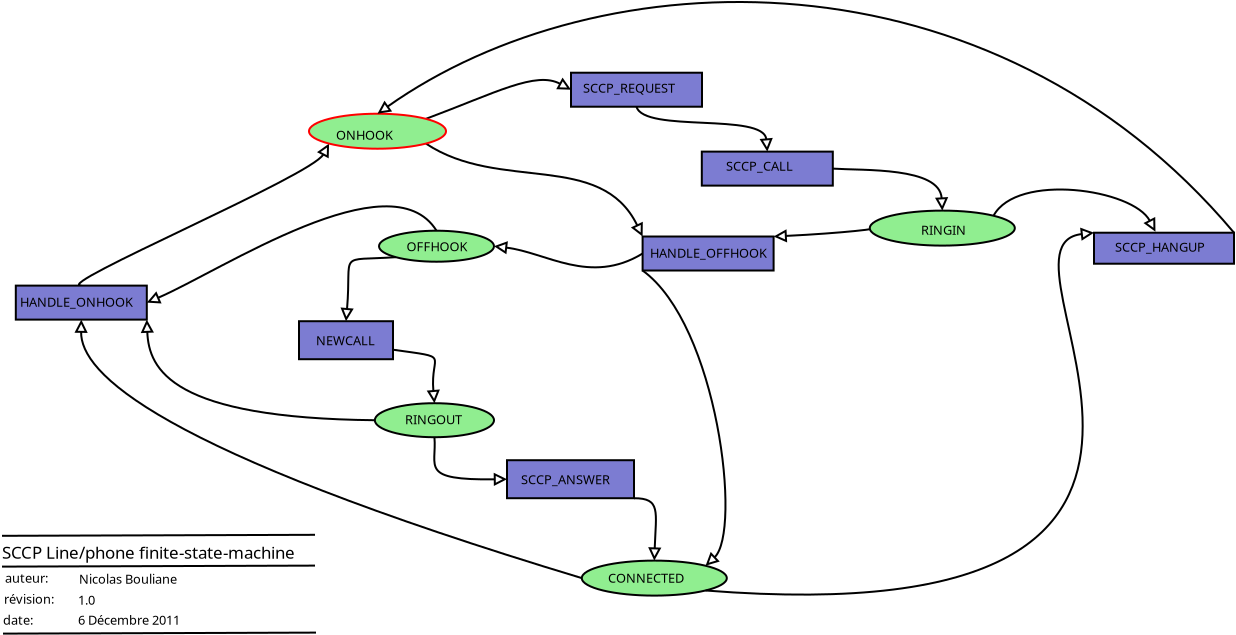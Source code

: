 <?xml version="1.0" encoding="UTF-8"?>
<dia:diagram xmlns:dia="http://www.lysator.liu.se/~alla/dia/">
  <dia:layer name="Background" visible="true" active="true">
    <dia:object type="Standard - BezierLine" version="0" id="O0">
      <dia:attribute name="obj_pos">
        <dia:point val="24.997,11.056"/>
      </dia:attribute>
      <dia:attribute name="obj_bb">
        <dia:rectangle val="24.933,8.993;32.25,11.121"/>
      </dia:attribute>
      <dia:attribute name="bez_points">
        <dia:point val="24.997,11.056"/>
        <dia:point val="28.5,9.75"/>
        <dia:point val="30.5,8.65"/>
        <dia:point val="32.25,9.6"/>
      </dia:attribute>
      <dia:attribute name="corner_types">
        <dia:enum val="0"/>
        <dia:enum val="0"/>
      </dia:attribute>
      <dia:attribute name="end_arrow">
        <dia:enum val="12"/>
      </dia:attribute>
      <dia:attribute name="end_arrow_length">
        <dia:real val="0.5"/>
      </dia:attribute>
      <dia:attribute name="end_arrow_width">
        <dia:real val="0.5"/>
      </dia:attribute>
      <dia:connections>
        <dia:connection handle="0" to="O21" connection="2"/>
        <dia:connection handle="3" to="O8" connection="3"/>
      </dia:connections>
    </dia:object>
    <dia:object type="Standard - BezierLine" version="0" id="O1">
      <dia:attribute name="obj_pos">
        <dia:point val="35.525,10.45"/>
      </dia:attribute>
      <dia:attribute name="obj_bb">
        <dia:rectangle val="35.463,10.388;42.34,12.695"/>
      </dia:attribute>
      <dia:attribute name="bez_points">
        <dia:point val="35.525,10.45"/>
        <dia:point val="35.9,11.775"/>
        <dia:point val="41.9,10.725"/>
        <dia:point val="42.065,12.695"/>
      </dia:attribute>
      <dia:attribute name="corner_types">
        <dia:enum val="0"/>
        <dia:enum val="0"/>
      </dia:attribute>
      <dia:attribute name="end_arrow">
        <dia:enum val="12"/>
      </dia:attribute>
      <dia:attribute name="end_arrow_length">
        <dia:real val="0.5"/>
      </dia:attribute>
      <dia:attribute name="end_arrow_width">
        <dia:real val="0.5"/>
      </dia:attribute>
      <dia:connections>
        <dia:connection handle="0" to="O8" connection="6"/>
        <dia:connection handle="3" to="O23" connection="1"/>
      </dia:connections>
    </dia:object>
    <dia:object type="Standard - BezierLine" version="0" id="O2">
      <dia:attribute name="obj_pos">
        <dia:point val="45.34,13.545"/>
      </dia:attribute>
      <dia:attribute name="obj_bb">
        <dia:rectangle val="45.287,13.492;51.111,15.645"/>
      </dia:attribute>
      <dia:attribute name="bez_points">
        <dia:point val="45.34,13.545"/>
        <dia:point val="46.85,13.65"/>
        <dia:point val="50.7,13.45"/>
        <dia:point val="50.815,15.645"/>
      </dia:attribute>
      <dia:attribute name="corner_types">
        <dia:enum val="0"/>
        <dia:enum val="0"/>
      </dia:attribute>
      <dia:attribute name="end_arrow">
        <dia:enum val="12"/>
      </dia:attribute>
      <dia:attribute name="end_arrow_length">
        <dia:real val="0.5"/>
      </dia:attribute>
      <dia:attribute name="end_arrow_width">
        <dia:real val="0.5"/>
      </dia:attribute>
      <dia:connections>
        <dia:connection handle="0" to="O23" connection="4"/>
        <dia:connection handle="3" to="O10" connection="1"/>
      </dia:connections>
    </dia:object>
    <dia:object type="Standard - BezierLine" version="0" id="O3">
      <dia:attribute name="obj_pos">
        <dia:point val="47.19,16.52"/>
      </dia:attribute>
      <dia:attribute name="obj_bb">
        <dia:rectangle val="42.38,16.47;47.417,17.239"/>
      </dia:attribute>
      <dia:attribute name="bez_points">
        <dia:point val="47.19,16.52"/>
        <dia:point val="48.023,16.52"/>
        <dia:point val="45.8,16.775"/>
        <dia:point val="42.38,16.94"/>
      </dia:attribute>
      <dia:attribute name="corner_types">
        <dia:enum val="0"/>
        <dia:enum val="0"/>
      </dia:attribute>
      <dia:attribute name="end_arrow">
        <dia:enum val="12"/>
      </dia:attribute>
      <dia:attribute name="end_arrow_length">
        <dia:real val="0.5"/>
      </dia:attribute>
      <dia:attribute name="end_arrow_width">
        <dia:real val="0.5"/>
      </dia:attribute>
      <dia:connections>
        <dia:connection handle="0" to="O10" connection="3"/>
        <dia:connection handle="3" to="O25" connection="2"/>
      </dia:connections>
    </dia:object>
    <dia:object type="Standard - BezierLine" version="0" id="O4">
      <dia:attribute name="obj_pos">
        <dia:point val="35.83,18.64"/>
      </dia:attribute>
      <dia:attribute name="obj_bb">
        <dia:rectangle val="35.76,18.57;40.024,33.401"/>
      </dia:attribute>
      <dia:attribute name="bez_points">
        <dia:point val="35.83,18.64"/>
        <dia:point val="39.59,21.36"/>
        <dia:point val="40.8,31.7"/>
        <dia:point val="38.978,33.401"/>
      </dia:attribute>
      <dia:attribute name="corner_types">
        <dia:enum val="0"/>
        <dia:enum val="0"/>
      </dia:attribute>
      <dia:attribute name="end_arrow">
        <dia:enum val="12"/>
      </dia:attribute>
      <dia:attribute name="end_arrow_length">
        <dia:real val="0.5"/>
      </dia:attribute>
      <dia:attribute name="end_arrow_width">
        <dia:real val="0.5"/>
      </dia:attribute>
      <dia:connections>
        <dia:connection handle="0" to="O25" connection="5"/>
        <dia:connection handle="3" to="O6" connection="2"/>
      </dia:connections>
    </dia:object>
    <dia:object type="Standard - BezierLine" version="0" id="O5">
      <dia:attribute name="obj_pos">
        <dia:point val="32.79,34.02"/>
      </dia:attribute>
      <dia:attribute name="obj_bb">
        <dia:rectangle val="7.424,21.095;32.852,34.082"/>
      </dia:attribute>
      <dia:attribute name="bez_points">
        <dia:point val="32.79,34.02"/>
        <dia:point val="11.39,27.56"/>
        <dia:point val="7.725,23.75"/>
        <dia:point val="7.765,21.095"/>
      </dia:attribute>
      <dia:attribute name="corner_types">
        <dia:enum val="0"/>
        <dia:enum val="0"/>
      </dia:attribute>
      <dia:attribute name="end_arrow">
        <dia:enum val="12"/>
      </dia:attribute>
      <dia:attribute name="end_arrow_length">
        <dia:real val="0.5"/>
      </dia:attribute>
      <dia:attribute name="end_arrow_width">
        <dia:real val="0.5"/>
      </dia:attribute>
      <dia:connections>
        <dia:connection handle="0" to="O6" connection="3"/>
        <dia:connection handle="3" to="O19" connection="6"/>
      </dia:connections>
    </dia:object>
    <dia:group>
      <dia:object type="Standard - Ellipse" version="0" id="O6">
        <dia:attribute name="obj_pos">
          <dia:point val="32.79,33.145"/>
        </dia:attribute>
        <dia:attribute name="obj_bb">
          <dia:rectangle val="32.74,33.095;40.09,34.945"/>
        </dia:attribute>
        <dia:attribute name="elem_corner">
          <dia:point val="32.79,33.145"/>
        </dia:attribute>
        <dia:attribute name="elem_width">
          <dia:real val="7.25"/>
        </dia:attribute>
        <dia:attribute name="elem_height">
          <dia:real val="1.75"/>
        </dia:attribute>
        <dia:attribute name="border_width">
          <dia:real val="0.1"/>
        </dia:attribute>
        <dia:attribute name="inner_color">
          <dia:color val="#90ee90"/>
        </dia:attribute>
      </dia:object>
      <dia:object type="Standard - Text" version="1" id="O7">
        <dia:attribute name="obj_pos">
          <dia:point val="34.1,34.25"/>
        </dia:attribute>
        <dia:attribute name="obj_bb">
          <dia:rectangle val="34.1,33.655;38.153,34.403"/>
        </dia:attribute>
        <dia:attribute name="text">
          <dia:composite type="text">
            <dia:attribute name="string">
              <dia:string>#CONNECTED#</dia:string>
            </dia:attribute>
            <dia:attribute name="font">
              <dia:font family="sans" style="0" name="Helvetica"/>
            </dia:attribute>
            <dia:attribute name="height">
              <dia:real val="0.8"/>
            </dia:attribute>
            <dia:attribute name="pos">
              <dia:point val="34.1,34.25"/>
            </dia:attribute>
            <dia:attribute name="color">
              <dia:color val="#000000"/>
            </dia:attribute>
            <dia:attribute name="alignment">
              <dia:enum val="0"/>
            </dia:attribute>
          </dia:composite>
        </dia:attribute>
        <dia:attribute name="valign">
          <dia:enum val="3"/>
        </dia:attribute>
        <dia:attribute name="fill_color">
          <dia:color val="#90ee90"/>
        </dia:attribute>
        <dia:attribute name="show_background">
          <dia:boolean val="true"/>
        </dia:attribute>
      </dia:object>
    </dia:group>
    <dia:group>
      <dia:object type="Standard - Box" version="0" id="O8">
        <dia:attribute name="obj_pos">
          <dia:point val="32.25,8.75"/>
        </dia:attribute>
        <dia:attribute name="obj_bb">
          <dia:rectangle val="32.2,8.7;38.85,10.5"/>
        </dia:attribute>
        <dia:attribute name="elem_corner">
          <dia:point val="32.25,8.75"/>
        </dia:attribute>
        <dia:attribute name="elem_width">
          <dia:real val="6.55"/>
        </dia:attribute>
        <dia:attribute name="elem_height">
          <dia:real val="1.7"/>
        </dia:attribute>
        <dia:attribute name="border_width">
          <dia:real val="0.1"/>
        </dia:attribute>
        <dia:attribute name="inner_color">
          <dia:color val="#7c7cd2"/>
        </dia:attribute>
        <dia:attribute name="show_background">
          <dia:boolean val="true"/>
        </dia:attribute>
      </dia:object>
      <dia:object type="Standard - Text" version="1" id="O9">
        <dia:attribute name="obj_pos">
          <dia:point val="32.85,9.75"/>
        </dia:attribute>
        <dia:attribute name="obj_bb">
          <dia:rectangle val="32.85,9.155;37.883,9.902"/>
        </dia:attribute>
        <dia:attribute name="text">
          <dia:composite type="text">
            <dia:attribute name="string">
              <dia:string>#SCCP_REQUEST#</dia:string>
            </dia:attribute>
            <dia:attribute name="font">
              <dia:font family="sans" style="0" name="Helvetica"/>
            </dia:attribute>
            <dia:attribute name="height">
              <dia:real val="0.8"/>
            </dia:attribute>
            <dia:attribute name="pos">
              <dia:point val="32.85,9.75"/>
            </dia:attribute>
            <dia:attribute name="color">
              <dia:color val="#000000"/>
            </dia:attribute>
            <dia:attribute name="alignment">
              <dia:enum val="0"/>
            </dia:attribute>
          </dia:composite>
        </dia:attribute>
        <dia:attribute name="valign">
          <dia:enum val="3"/>
        </dia:attribute>
        <dia:attribute name="fill_color">
          <dia:color val="#7c7cd2"/>
        </dia:attribute>
        <dia:attribute name="show_background">
          <dia:boolean val="true"/>
        </dia:attribute>
      </dia:object>
    </dia:group>
    <dia:group>
      <dia:object type="Standard - Ellipse" version="0" id="O10">
        <dia:attribute name="obj_pos">
          <dia:point val="47.19,15.645"/>
        </dia:attribute>
        <dia:attribute name="obj_bb">
          <dia:rectangle val="47.14,15.595;54.49,17.445"/>
        </dia:attribute>
        <dia:attribute name="elem_corner">
          <dia:point val="47.19,15.645"/>
        </dia:attribute>
        <dia:attribute name="elem_width">
          <dia:real val="7.25"/>
        </dia:attribute>
        <dia:attribute name="elem_height">
          <dia:real val="1.75"/>
        </dia:attribute>
        <dia:attribute name="border_width">
          <dia:real val="0.1"/>
        </dia:attribute>
        <dia:attribute name="inner_color">
          <dia:color val="#90ee90"/>
        </dia:attribute>
      </dia:object>
      <dia:object type="Standard - Text" version="1" id="O11">
        <dia:attribute name="obj_pos">
          <dia:point val="49.75,16.85"/>
        </dia:attribute>
        <dia:attribute name="obj_bb">
          <dia:rectangle val="49.75,16.255;52.03,17.003"/>
        </dia:attribute>
        <dia:attribute name="text">
          <dia:composite type="text">
            <dia:attribute name="string">
              <dia:string>#RINGIN#</dia:string>
            </dia:attribute>
            <dia:attribute name="font">
              <dia:font family="sans" style="0" name="Helvetica"/>
            </dia:attribute>
            <dia:attribute name="height">
              <dia:real val="0.8"/>
            </dia:attribute>
            <dia:attribute name="pos">
              <dia:point val="49.75,16.85"/>
            </dia:attribute>
            <dia:attribute name="color">
              <dia:color val="#000000"/>
            </dia:attribute>
            <dia:attribute name="alignment">
              <dia:enum val="0"/>
            </dia:attribute>
          </dia:composite>
        </dia:attribute>
        <dia:attribute name="valign">
          <dia:enum val="3"/>
        </dia:attribute>
        <dia:attribute name="fill_color">
          <dia:color val="#90ee90"/>
        </dia:attribute>
        <dia:attribute name="show_background">
          <dia:boolean val="true"/>
        </dia:attribute>
      </dia:object>
    </dia:group>
    <dia:object type="Standard - BezierLine" version="0" id="O12">
      <dia:attribute name="obj_pos">
        <dia:point val="7.765,19.395"/>
      </dia:attribute>
      <dia:attribute name="obj_bb">
        <dia:rectangle val="7.594,12.294;20.171,19.445"/>
      </dia:attribute>
      <dia:attribute name="bez_points">
        <dia:point val="7.765,19.395"/>
        <dia:point val="6.258,19.395"/>
        <dia:point val="19.3,13.9"/>
        <dia:point val="20.153,12.294"/>
      </dia:attribute>
      <dia:attribute name="corner_types">
        <dia:enum val="0"/>
        <dia:enum val="0"/>
      </dia:attribute>
      <dia:attribute name="end_arrow">
        <dia:enum val="12"/>
      </dia:attribute>
      <dia:attribute name="end_arrow_length">
        <dia:real val="0.5"/>
      </dia:attribute>
      <dia:attribute name="end_arrow_width">
        <dia:real val="0.5"/>
      </dia:attribute>
      <dia:connections>
        <dia:connection handle="0" to="O19" connection="1"/>
        <dia:connection handle="3" to="O21" connection="5"/>
      </dia:connections>
    </dia:object>
    <dia:object type="Standard - BezierLine" version="0" id="O13">
      <dia:attribute name="obj_pos">
        <dia:point val="24.997,12.294"/>
      </dia:attribute>
      <dia:attribute name="obj_bb">
        <dia:rectangle val="24.927,12.224;35.856,16.94"/>
      </dia:attribute>
      <dia:attribute name="bez_points">
        <dia:point val="24.997,12.294"/>
        <dia:point val="28.672,14.744"/>
        <dia:point val="33.75,12.625"/>
        <dia:point val="35.83,16.94"/>
      </dia:attribute>
      <dia:attribute name="corner_types">
        <dia:enum val="0"/>
        <dia:enum val="0"/>
      </dia:attribute>
      <dia:attribute name="end_arrow">
        <dia:enum val="12"/>
      </dia:attribute>
      <dia:attribute name="end_arrow_length">
        <dia:real val="0.5"/>
      </dia:attribute>
      <dia:attribute name="end_arrow_width">
        <dia:real val="0.5"/>
      </dia:attribute>
      <dia:connections>
        <dia:connection handle="0" to="O21" connection="7"/>
        <dia:connection handle="3" to="O25" connection="0"/>
      </dia:connections>
    </dia:object>
    <dia:object type="Standard - BezierLine" version="0" id="O14">
      <dia:attribute name="obj_pos">
        <dia:point val="35.83,17.79"/>
      </dia:attribute>
      <dia:attribute name="obj_bb">
        <dia:rectangle val="28.4,17.172;35.899,18.532"/>
      </dia:attribute>
      <dia:attribute name="bez_points">
        <dia:point val="35.83,17.79"/>
        <dia:point val="33.2,19.4"/>
        <dia:point val="31,17.725"/>
        <dia:point val="28.4,17.425"/>
      </dia:attribute>
      <dia:attribute name="corner_types">
        <dia:enum val="0"/>
        <dia:enum val="0"/>
      </dia:attribute>
      <dia:attribute name="end_arrow">
        <dia:enum val="12"/>
      </dia:attribute>
      <dia:attribute name="end_arrow_length">
        <dia:real val="0.5"/>
      </dia:attribute>
      <dia:attribute name="end_arrow_width">
        <dia:real val="0.5"/>
      </dia:attribute>
      <dia:connections>
        <dia:connection handle="0" to="O25" connection="3"/>
        <dia:connection handle="3" to="O17" connection="4"/>
      </dia:connections>
    </dia:object>
    <dia:object type="Standard - BezierLine" version="0" id="O15">
      <dia:attribute name="obj_pos">
        <dia:point val="25.525,16.65"/>
      </dia:attribute>
      <dia:attribute name="obj_bb">
        <dia:rectangle val="11.04,15.382;25.594,20.3"/>
      </dia:attribute>
      <dia:attribute name="bez_points">
        <dia:point val="25.525,16.65"/>
        <dia:point val="23.25,12.975"/>
        <dia:point val="14.74,18.66"/>
        <dia:point val="11.04,20.245"/>
      </dia:attribute>
      <dia:attribute name="corner_types">
        <dia:enum val="0"/>
        <dia:enum val="0"/>
      </dia:attribute>
      <dia:attribute name="end_arrow">
        <dia:enum val="12"/>
      </dia:attribute>
      <dia:attribute name="end_arrow_length">
        <dia:real val="0.5"/>
      </dia:attribute>
      <dia:attribute name="end_arrow_width">
        <dia:real val="0.5"/>
      </dia:attribute>
      <dia:connections>
        <dia:connection handle="0" to="O17" connection="1"/>
        <dia:connection handle="3" to="O19" connection="4"/>
      </dia:connections>
    </dia:object>
    <dia:object type="Standard - Text" version="1" id="O16">
      <dia:attribute name="obj_pos">
        <dia:point val="32.1,25.7"/>
      </dia:attribute>
      <dia:attribute name="obj_bb">
        <dia:rectangle val="32.1,25.105;32.1,25.852"/>
      </dia:attribute>
      <dia:attribute name="text">
        <dia:composite type="text">
          <dia:attribute name="string">
            <dia:string>##</dia:string>
          </dia:attribute>
          <dia:attribute name="font">
            <dia:font family="sans" style="0" name="Helvetica"/>
          </dia:attribute>
          <dia:attribute name="height">
            <dia:real val="0.8"/>
          </dia:attribute>
          <dia:attribute name="pos">
            <dia:point val="32.1,25.7"/>
          </dia:attribute>
          <dia:attribute name="color">
            <dia:color val="#000000"/>
          </dia:attribute>
          <dia:attribute name="alignment">
            <dia:enum val="0"/>
          </dia:attribute>
        </dia:composite>
      </dia:attribute>
      <dia:attribute name="valign">
        <dia:enum val="3"/>
      </dia:attribute>
    </dia:object>
    <dia:group>
      <dia:object type="Standard - Ellipse" version="0" id="O17">
        <dia:attribute name="obj_pos">
          <dia:point val="22.65,16.65"/>
        </dia:attribute>
        <dia:attribute name="obj_bb">
          <dia:rectangle val="22.6,16.6;28.45,18.25"/>
        </dia:attribute>
        <dia:attribute name="elem_corner">
          <dia:point val="22.65,16.65"/>
        </dia:attribute>
        <dia:attribute name="elem_width">
          <dia:real val="5.75"/>
        </dia:attribute>
        <dia:attribute name="elem_height">
          <dia:real val="1.55"/>
        </dia:attribute>
        <dia:attribute name="border_width">
          <dia:real val="0.1"/>
        </dia:attribute>
        <dia:attribute name="inner_color">
          <dia:color val="#90ee90"/>
        </dia:attribute>
      </dia:object>
      <dia:object type="Standard - Text" version="1" id="O18">
        <dia:attribute name="obj_pos">
          <dia:point val="24.025,17.675"/>
        </dia:attribute>
        <dia:attribute name="obj_bb">
          <dia:rectangle val="24.025,17.08;27.177,17.828"/>
        </dia:attribute>
        <dia:attribute name="text">
          <dia:composite type="text">
            <dia:attribute name="string">
              <dia:string>#OFFHOOK#</dia:string>
            </dia:attribute>
            <dia:attribute name="font">
              <dia:font family="sans" style="0" name="Helvetica"/>
            </dia:attribute>
            <dia:attribute name="height">
              <dia:real val="0.8"/>
            </dia:attribute>
            <dia:attribute name="pos">
              <dia:point val="24.025,17.675"/>
            </dia:attribute>
            <dia:attribute name="color">
              <dia:color val="#000000"/>
            </dia:attribute>
            <dia:attribute name="alignment">
              <dia:enum val="0"/>
            </dia:attribute>
          </dia:composite>
        </dia:attribute>
        <dia:attribute name="valign">
          <dia:enum val="3"/>
        </dia:attribute>
        <dia:attribute name="fill_color">
          <dia:color val="#90ee90"/>
        </dia:attribute>
        <dia:attribute name="show_background">
          <dia:boolean val="true"/>
        </dia:attribute>
      </dia:object>
    </dia:group>
    <dia:group>
      <dia:object type="Standard - Box" version="0" id="O19">
        <dia:attribute name="obj_pos">
          <dia:point val="4.49,19.395"/>
        </dia:attribute>
        <dia:attribute name="obj_bb">
          <dia:rectangle val="4.44,19.345;11.09,21.145"/>
        </dia:attribute>
        <dia:attribute name="elem_corner">
          <dia:point val="4.49,19.395"/>
        </dia:attribute>
        <dia:attribute name="elem_width">
          <dia:real val="6.55"/>
        </dia:attribute>
        <dia:attribute name="elem_height">
          <dia:real val="1.7"/>
        </dia:attribute>
        <dia:attribute name="border_width">
          <dia:real val="0.1"/>
        </dia:attribute>
        <dia:attribute name="inner_color">
          <dia:color val="#7c7cd2"/>
        </dia:attribute>
        <dia:attribute name="show_background">
          <dia:boolean val="true"/>
        </dia:attribute>
      </dia:object>
      <dia:object type="Standard - Text" version="1" id="O20">
        <dia:attribute name="obj_pos">
          <dia:point val="4.7,20.45"/>
        </dia:attribute>
        <dia:attribute name="obj_bb">
          <dia:rectangle val="4.7,19.855;10.572,20.602"/>
        </dia:attribute>
        <dia:attribute name="text">
          <dia:composite type="text">
            <dia:attribute name="string">
              <dia:string>#HANDLE_ONHOOK#</dia:string>
            </dia:attribute>
            <dia:attribute name="font">
              <dia:font family="sans" style="0" name="Helvetica"/>
            </dia:attribute>
            <dia:attribute name="height">
              <dia:real val="0.8"/>
            </dia:attribute>
            <dia:attribute name="pos">
              <dia:point val="4.7,20.45"/>
            </dia:attribute>
            <dia:attribute name="color">
              <dia:color val="#000000"/>
            </dia:attribute>
            <dia:attribute name="alignment">
              <dia:enum val="0"/>
            </dia:attribute>
          </dia:composite>
        </dia:attribute>
        <dia:attribute name="valign">
          <dia:enum val="3"/>
        </dia:attribute>
        <dia:attribute name="fill_color">
          <dia:color val="#7c7cd2"/>
        </dia:attribute>
        <dia:attribute name="show_background">
          <dia:boolean val="true"/>
        </dia:attribute>
      </dia:object>
    </dia:group>
    <dia:group>
      <dia:object type="Standard - Ellipse" version="0" id="O21">
        <dia:attribute name="obj_pos">
          <dia:point val="19.15,10.8"/>
        </dia:attribute>
        <dia:attribute name="obj_bb">
          <dia:rectangle val="19.1,10.75;26.05,12.6"/>
        </dia:attribute>
        <dia:attribute name="elem_corner">
          <dia:point val="19.15,10.8"/>
        </dia:attribute>
        <dia:attribute name="elem_width">
          <dia:real val="6.85"/>
        </dia:attribute>
        <dia:attribute name="elem_height">
          <dia:real val="1.75"/>
        </dia:attribute>
        <dia:attribute name="border_width">
          <dia:real val="0.1"/>
        </dia:attribute>
        <dia:attribute name="border_color">
          <dia:color val="#ff0000"/>
        </dia:attribute>
        <dia:attribute name="inner_color">
          <dia:color val="#90ee90"/>
        </dia:attribute>
      </dia:object>
      <dia:object type="Standard - Text" version="1" id="O22">
        <dia:attribute name="obj_pos">
          <dia:point val="20.5,12.1"/>
        </dia:attribute>
        <dia:attribute name="obj_bb">
          <dia:rectangle val="20.5,11.505;23.398,12.252"/>
        </dia:attribute>
        <dia:attribute name="text">
          <dia:composite type="text">
            <dia:attribute name="string">
              <dia:string>#ONHOOK#</dia:string>
            </dia:attribute>
            <dia:attribute name="font">
              <dia:font family="sans" style="0" name="Helvetica"/>
            </dia:attribute>
            <dia:attribute name="height">
              <dia:real val="0.8"/>
            </dia:attribute>
            <dia:attribute name="pos">
              <dia:point val="20.5,12.1"/>
            </dia:attribute>
            <dia:attribute name="color">
              <dia:color val="#000000"/>
            </dia:attribute>
            <dia:attribute name="alignment">
              <dia:enum val="0"/>
            </dia:attribute>
          </dia:composite>
        </dia:attribute>
        <dia:attribute name="valign">
          <dia:enum val="3"/>
        </dia:attribute>
        <dia:attribute name="fill_color">
          <dia:color val="#90ee90"/>
        </dia:attribute>
        <dia:attribute name="show_background">
          <dia:boolean val="true"/>
        </dia:attribute>
      </dia:object>
    </dia:group>
    <dia:group>
      <dia:object type="Standard - Box" version="0" id="O23">
        <dia:attribute name="obj_pos">
          <dia:point val="38.79,12.695"/>
        </dia:attribute>
        <dia:attribute name="obj_bb">
          <dia:rectangle val="38.74,12.645;45.39,14.445"/>
        </dia:attribute>
        <dia:attribute name="elem_corner">
          <dia:point val="38.79,12.695"/>
        </dia:attribute>
        <dia:attribute name="elem_width">
          <dia:real val="6.55"/>
        </dia:attribute>
        <dia:attribute name="elem_height">
          <dia:real val="1.7"/>
        </dia:attribute>
        <dia:attribute name="border_width">
          <dia:real val="0.1"/>
        </dia:attribute>
        <dia:attribute name="inner_color">
          <dia:color val="#7c7cd2"/>
        </dia:attribute>
        <dia:attribute name="show_background">
          <dia:boolean val="true"/>
        </dia:attribute>
      </dia:object>
      <dia:object type="Standard - Text" version="1" id="O24">
        <dia:attribute name="obj_pos">
          <dia:point val="40,13.65"/>
        </dia:attribute>
        <dia:attribute name="obj_bb">
          <dia:rectangle val="40,13.055;43.608,13.803"/>
        </dia:attribute>
        <dia:attribute name="text">
          <dia:composite type="text">
            <dia:attribute name="string">
              <dia:string>#SCCP_CALL#</dia:string>
            </dia:attribute>
            <dia:attribute name="font">
              <dia:font family="sans" style="0" name="Helvetica"/>
            </dia:attribute>
            <dia:attribute name="height">
              <dia:real val="0.8"/>
            </dia:attribute>
            <dia:attribute name="pos">
              <dia:point val="40,13.65"/>
            </dia:attribute>
            <dia:attribute name="color">
              <dia:color val="#000000"/>
            </dia:attribute>
            <dia:attribute name="alignment">
              <dia:enum val="0"/>
            </dia:attribute>
          </dia:composite>
        </dia:attribute>
        <dia:attribute name="valign">
          <dia:enum val="3"/>
        </dia:attribute>
        <dia:attribute name="fill_color">
          <dia:color val="#7c7cd2"/>
        </dia:attribute>
        <dia:attribute name="show_background">
          <dia:boolean val="true"/>
        </dia:attribute>
      </dia:object>
    </dia:group>
    <dia:group>
      <dia:object type="Standard - Box" version="0" id="O25">
        <dia:attribute name="obj_pos">
          <dia:point val="35.83,16.94"/>
        </dia:attribute>
        <dia:attribute name="obj_bb">
          <dia:rectangle val="35.78,16.89;42.43,18.69"/>
        </dia:attribute>
        <dia:attribute name="elem_corner">
          <dia:point val="35.83,16.94"/>
        </dia:attribute>
        <dia:attribute name="elem_width">
          <dia:real val="6.55"/>
        </dia:attribute>
        <dia:attribute name="elem_height">
          <dia:real val="1.7"/>
        </dia:attribute>
        <dia:attribute name="border_width">
          <dia:real val="0.1"/>
        </dia:attribute>
        <dia:attribute name="inner_color">
          <dia:color val="#7c7cd2"/>
        </dia:attribute>
        <dia:attribute name="show_background">
          <dia:boolean val="true"/>
        </dia:attribute>
      </dia:object>
      <dia:object type="Standard - Text" version="1" id="O26">
        <dia:attribute name="obj_pos">
          <dia:point val="36.2,18"/>
        </dia:attribute>
        <dia:attribute name="obj_bb">
          <dia:rectangle val="36.2,17.405;42.328,18.152"/>
        </dia:attribute>
        <dia:attribute name="text">
          <dia:composite type="text">
            <dia:attribute name="string">
              <dia:string>#HANDLE_OFFHOOK#</dia:string>
            </dia:attribute>
            <dia:attribute name="font">
              <dia:font family="sans" style="0" name="Helvetica"/>
            </dia:attribute>
            <dia:attribute name="height">
              <dia:real val="0.8"/>
            </dia:attribute>
            <dia:attribute name="pos">
              <dia:point val="36.2,18"/>
            </dia:attribute>
            <dia:attribute name="color">
              <dia:color val="#000000"/>
            </dia:attribute>
            <dia:attribute name="alignment">
              <dia:enum val="0"/>
            </dia:attribute>
          </dia:composite>
        </dia:attribute>
        <dia:attribute name="valign">
          <dia:enum val="3"/>
        </dia:attribute>
        <dia:attribute name="fill_color">
          <dia:color val="#7c7cd2"/>
        </dia:attribute>
        <dia:attribute name="show_background">
          <dia:boolean val="true"/>
        </dia:attribute>
      </dia:object>
    </dia:group>
    <dia:group>
      <dia:object type="Standard - Box" version="0" id="O27">
        <dia:attribute name="obj_pos">
          <dia:point val="58.4,16.75"/>
        </dia:attribute>
        <dia:attribute name="obj_bb">
          <dia:rectangle val="58.35,16.7;65.45,18.35"/>
        </dia:attribute>
        <dia:attribute name="elem_corner">
          <dia:point val="58.4,16.75"/>
        </dia:attribute>
        <dia:attribute name="elem_width">
          <dia:real val="7"/>
        </dia:attribute>
        <dia:attribute name="elem_height">
          <dia:real val="1.55"/>
        </dia:attribute>
        <dia:attribute name="border_width">
          <dia:real val="0.1"/>
        </dia:attribute>
        <dia:attribute name="inner_color">
          <dia:color val="#7c7cd2"/>
        </dia:attribute>
        <dia:attribute name="show_background">
          <dia:boolean val="true"/>
        </dia:attribute>
      </dia:object>
      <dia:object type="Standard - Text" version="1" id="O28">
        <dia:attribute name="obj_pos">
          <dia:point val="59.45,17.7"/>
        </dia:attribute>
        <dia:attribute name="obj_bb">
          <dia:rectangle val="59.45,17.105;64.205,17.852"/>
        </dia:attribute>
        <dia:attribute name="text">
          <dia:composite type="text">
            <dia:attribute name="string">
              <dia:string>#SCCP_HANGUP#</dia:string>
            </dia:attribute>
            <dia:attribute name="font">
              <dia:font family="sans" style="0" name="Helvetica"/>
            </dia:attribute>
            <dia:attribute name="height">
              <dia:real val="0.8"/>
            </dia:attribute>
            <dia:attribute name="pos">
              <dia:point val="59.45,17.7"/>
            </dia:attribute>
            <dia:attribute name="color">
              <dia:color val="#000000"/>
            </dia:attribute>
            <dia:attribute name="alignment">
              <dia:enum val="0"/>
            </dia:attribute>
          </dia:composite>
        </dia:attribute>
        <dia:attribute name="valign">
          <dia:enum val="3"/>
        </dia:attribute>
        <dia:attribute name="fill_color">
          <dia:color val="#7c7cd2"/>
        </dia:attribute>
        <dia:attribute name="show_background">
          <dia:boolean val="true"/>
        </dia:attribute>
      </dia:object>
    </dia:group>
    <dia:object type="Standard - BezierLine" version="0" id="O29">
      <dia:attribute name="obj_pos">
        <dia:point val="53.378,15.901"/>
      </dia:attribute>
      <dia:attribute name="obj_bb">
        <dia:rectangle val="53.311,14.58;61.54,16.768"/>
      </dia:attribute>
      <dia:attribute name="bez_points">
        <dia:point val="53.378,15.901"/>
        <dia:point val="54.54,13.735"/>
        <dia:point val="60.79,15.385"/>
        <dia:point val="61.9,17.525"/>
      </dia:attribute>
      <dia:attribute name="corner_types">
        <dia:enum val="0"/>
        <dia:enum val="0"/>
      </dia:attribute>
      <dia:attribute name="end_arrow">
        <dia:enum val="12"/>
      </dia:attribute>
      <dia:attribute name="end_arrow_length">
        <dia:real val="0.5"/>
      </dia:attribute>
      <dia:attribute name="end_arrow_width">
        <dia:real val="0.5"/>
      </dia:attribute>
      <dia:connections>
        <dia:connection handle="0" to="O10" connection="2"/>
        <dia:connection handle="3" to="O27" connection="8"/>
      </dia:connections>
    </dia:object>
    <dia:object type="Standard - BezierLine" version="0" id="O30">
      <dia:attribute name="obj_pos">
        <dia:point val="38.978,34.639"/>
      </dia:attribute>
      <dia:attribute name="obj_bb">
        <dia:rectangle val="38.925,16.494;58.4,34.895"/>
      </dia:attribute>
      <dia:attribute name="bez_points">
        <dia:point val="38.978,34.639"/>
        <dia:point val="69.59,37.06"/>
        <dia:point val="52.35,17.425"/>
        <dia:point val="58.4,16.75"/>
      </dia:attribute>
      <dia:attribute name="corner_types">
        <dia:enum val="0"/>
        <dia:enum val="0"/>
      </dia:attribute>
      <dia:attribute name="end_arrow">
        <dia:enum val="12"/>
      </dia:attribute>
      <dia:attribute name="end_arrow_length">
        <dia:real val="0.5"/>
      </dia:attribute>
      <dia:attribute name="end_arrow_width">
        <dia:real val="0.5"/>
      </dia:attribute>
      <dia:connections>
        <dia:connection handle="0" to="O6" connection="7"/>
        <dia:connection handle="3" to="O27" connection="0"/>
      </dia:connections>
    </dia:object>
    <dia:group>
      <dia:object type="Flowchart - Ellipse" version="0" id="O31">
        <dia:attribute name="obj_pos">
          <dia:point val="22.443,25.275"/>
        </dia:attribute>
        <dia:attribute name="obj_bb">
          <dia:rectangle val="22.393,25.225;28.45,27.025"/>
        </dia:attribute>
        <dia:attribute name="elem_corner">
          <dia:point val="22.443,25.275"/>
        </dia:attribute>
        <dia:attribute name="elem_width">
          <dia:real val="5.957"/>
        </dia:attribute>
        <dia:attribute name="elem_height">
          <dia:real val="1.7"/>
        </dia:attribute>
        <dia:attribute name="border_width">
          <dia:real val="0.1"/>
        </dia:attribute>
        <dia:attribute name="inner_color">
          <dia:color val="#90ee90"/>
        </dia:attribute>
        <dia:attribute name="show_background">
          <dia:boolean val="true"/>
        </dia:attribute>
        <dia:attribute name="padding">
          <dia:real val="0.354"/>
        </dia:attribute>
        <dia:attribute name="text">
          <dia:composite type="text">
            <dia:attribute name="string">
              <dia:string>##</dia:string>
            </dia:attribute>
            <dia:attribute name="font">
              <dia:font family="sans" style="0" name="Helvetica"/>
            </dia:attribute>
            <dia:attribute name="height">
              <dia:real val="0.8"/>
            </dia:attribute>
            <dia:attribute name="pos">
              <dia:point val="25.422,26.32"/>
            </dia:attribute>
            <dia:attribute name="color">
              <dia:color val="#000000"/>
            </dia:attribute>
            <dia:attribute name="alignment">
              <dia:enum val="1"/>
            </dia:attribute>
          </dia:composite>
        </dia:attribute>
      </dia:object>
      <dia:object type="Standard - Text" version="1" id="O32">
        <dia:attribute name="obj_pos">
          <dia:point val="23.95,26.325"/>
        </dia:attribute>
        <dia:attribute name="obj_bb">
          <dia:rectangle val="23.95,25.73;26.922,26.477"/>
        </dia:attribute>
        <dia:attribute name="text">
          <dia:composite type="text">
            <dia:attribute name="string">
              <dia:string>#RINGOUT#</dia:string>
            </dia:attribute>
            <dia:attribute name="font">
              <dia:font family="sans" style="0" name="Helvetica"/>
            </dia:attribute>
            <dia:attribute name="height">
              <dia:real val="0.8"/>
            </dia:attribute>
            <dia:attribute name="pos">
              <dia:point val="23.95,26.325"/>
            </dia:attribute>
            <dia:attribute name="color">
              <dia:color val="#000000"/>
            </dia:attribute>
            <dia:attribute name="alignment">
              <dia:enum val="0"/>
            </dia:attribute>
          </dia:composite>
        </dia:attribute>
        <dia:attribute name="valign">
          <dia:enum val="3"/>
        </dia:attribute>
        <dia:attribute name="fill_color">
          <dia:color val="#90ee90"/>
        </dia:attribute>
        <dia:attribute name="show_background">
          <dia:boolean val="true"/>
        </dia:attribute>
      </dia:object>
    </dia:group>
    <dia:group>
      <dia:object type="Flowchart - Box" version="0" id="O33">
        <dia:attribute name="obj_pos">
          <dia:point val="18.65,21.175"/>
        </dia:attribute>
        <dia:attribute name="obj_bb">
          <dia:rectangle val="18.6,21.125;23.4,23.125"/>
        </dia:attribute>
        <dia:attribute name="elem_corner">
          <dia:point val="18.65,21.175"/>
        </dia:attribute>
        <dia:attribute name="elem_width">
          <dia:real val="4.7"/>
        </dia:attribute>
        <dia:attribute name="elem_height">
          <dia:real val="1.9"/>
        </dia:attribute>
        <dia:attribute name="border_width">
          <dia:real val="0.1"/>
        </dia:attribute>
        <dia:attribute name="inner_color">
          <dia:color val="#7c7cd2"/>
        </dia:attribute>
        <dia:attribute name="show_background">
          <dia:boolean val="true"/>
        </dia:attribute>
        <dia:attribute name="padding">
          <dia:real val="0.5"/>
        </dia:attribute>
        <dia:attribute name="text">
          <dia:composite type="text">
            <dia:attribute name="string">
              <dia:string>##</dia:string>
            </dia:attribute>
            <dia:attribute name="font">
              <dia:font family="sans" style="0" name="Helvetica"/>
            </dia:attribute>
            <dia:attribute name="height">
              <dia:real val="0.8"/>
            </dia:attribute>
            <dia:attribute name="pos">
              <dia:point val="21,22.32"/>
            </dia:attribute>
            <dia:attribute name="color">
              <dia:color val="#000000"/>
            </dia:attribute>
            <dia:attribute name="alignment">
              <dia:enum val="1"/>
            </dia:attribute>
          </dia:composite>
        </dia:attribute>
      </dia:object>
      <dia:object type="Standard - Text" version="1" id="O34">
        <dia:attribute name="obj_pos">
          <dia:point val="19.5,22.375"/>
        </dia:attribute>
        <dia:attribute name="obj_bb">
          <dia:rectangle val="19.5,21.78;22.617,22.527"/>
        </dia:attribute>
        <dia:attribute name="text">
          <dia:composite type="text">
            <dia:attribute name="string">
              <dia:string>#NEWCALL#</dia:string>
            </dia:attribute>
            <dia:attribute name="font">
              <dia:font family="sans" style="0" name="Helvetica"/>
            </dia:attribute>
            <dia:attribute name="height">
              <dia:real val="0.8"/>
            </dia:attribute>
            <dia:attribute name="pos">
              <dia:point val="19.5,22.375"/>
            </dia:attribute>
            <dia:attribute name="color">
              <dia:color val="#000000"/>
            </dia:attribute>
            <dia:attribute name="alignment">
              <dia:enum val="0"/>
            </dia:attribute>
          </dia:composite>
        </dia:attribute>
        <dia:attribute name="valign">
          <dia:enum val="3"/>
        </dia:attribute>
        <dia:attribute name="fill_color">
          <dia:color val="#7c7cd2"/>
        </dia:attribute>
        <dia:attribute name="show_background">
          <dia:boolean val="true"/>
        </dia:attribute>
      </dia:object>
    </dia:group>
    <dia:object type="Standard - BezierLine" version="0" id="O35">
      <dia:attribute name="obj_pos">
        <dia:point val="23.492,17.973"/>
      </dia:attribute>
      <dia:attribute name="obj_bb">
        <dia:rectangle val="20.726,17.92;23.545,21.175"/>
      </dia:attribute>
      <dia:attribute name="bez_points">
        <dia:point val="23.492,17.973"/>
        <dia:point val="20.5,18.175"/>
        <dia:point val="21.3,17.625"/>
        <dia:point val="21,21.175"/>
      </dia:attribute>
      <dia:attribute name="corner_types">
        <dia:enum val="0"/>
        <dia:enum val="0"/>
      </dia:attribute>
      <dia:attribute name="end_arrow">
        <dia:enum val="12"/>
      </dia:attribute>
      <dia:attribute name="end_arrow_length">
        <dia:real val="0.5"/>
      </dia:attribute>
      <dia:attribute name="end_arrow_width">
        <dia:real val="0.5"/>
      </dia:attribute>
      <dia:connections>
        <dia:connection handle="0" to="O17" connection="5"/>
        <dia:connection handle="3" to="O33" connection="2"/>
      </dia:connections>
    </dia:object>
    <dia:object type="Standard - BezierLine" version="0" id="O36">
      <dia:attribute name="obj_pos">
        <dia:point val="23.35,22.6"/>
      </dia:attribute>
      <dia:attribute name="obj_bb">
        <dia:rectangle val="23.294,22.544;25.694,25.275"/>
      </dia:attribute>
      <dia:attribute name="bez_points">
        <dia:point val="23.35,22.6"/>
        <dia:point val="26.35,23.025"/>
        <dia:point val="25.2,22.725"/>
        <dia:point val="25.422,25.275"/>
      </dia:attribute>
      <dia:attribute name="corner_types">
        <dia:enum val="0"/>
        <dia:enum val="0"/>
      </dia:attribute>
      <dia:attribute name="end_arrow">
        <dia:enum val="12"/>
      </dia:attribute>
      <dia:attribute name="end_arrow_length">
        <dia:real val="0.5"/>
      </dia:attribute>
      <dia:attribute name="end_arrow_width">
        <dia:real val="0.5"/>
      </dia:attribute>
      <dia:connections>
        <dia:connection handle="0" to="O33" connection="10"/>
        <dia:connection handle="3" to="O31" connection="4"/>
      </dia:connections>
    </dia:object>
    <dia:object type="Standard - BezierLine" version="0" id="O37">
      <dia:attribute name="obj_pos">
        <dia:point val="22.443,26.125"/>
      </dia:attribute>
      <dia:attribute name="obj_bb">
        <dia:rectangle val="10.736,21.095;22.494,26.175"/>
      </dia:attribute>
      <dia:attribute name="bez_points">
        <dia:point val="22.443,26.125"/>
        <dia:point val="12.301,26.025"/>
        <dia:point val="11.14,23.61"/>
        <dia:point val="11.04,21.095"/>
      </dia:attribute>
      <dia:attribute name="corner_types">
        <dia:enum val="0"/>
        <dia:enum val="0"/>
      </dia:attribute>
      <dia:attribute name="end_arrow">
        <dia:enum val="12"/>
      </dia:attribute>
      <dia:attribute name="end_arrow_length">
        <dia:real val="0.5"/>
      </dia:attribute>
      <dia:attribute name="end_arrow_width">
        <dia:real val="0.5"/>
      </dia:attribute>
      <dia:connections>
        <dia:connection handle="0" to="O31" connection="8"/>
        <dia:connection handle="3" to="O19" connection="7"/>
      </dia:connections>
    </dia:object>
    <dia:group>
      <dia:object type="Flowchart - Box" version="0" id="O38">
        <dia:attribute name="obj_pos">
          <dia:point val="29.05,28.125"/>
        </dia:attribute>
        <dia:attribute name="obj_bb">
          <dia:rectangle val="29,28.075;35.45,30.075"/>
        </dia:attribute>
        <dia:attribute name="elem_corner">
          <dia:point val="29.05,28.125"/>
        </dia:attribute>
        <dia:attribute name="elem_width">
          <dia:real val="6.35"/>
        </dia:attribute>
        <dia:attribute name="elem_height">
          <dia:real val="1.9"/>
        </dia:attribute>
        <dia:attribute name="border_width">
          <dia:real val="0.1"/>
        </dia:attribute>
        <dia:attribute name="inner_color">
          <dia:color val="#7c7cd2"/>
        </dia:attribute>
        <dia:attribute name="show_background">
          <dia:boolean val="true"/>
        </dia:attribute>
        <dia:attribute name="padding">
          <dia:real val="0.5"/>
        </dia:attribute>
        <dia:attribute name="text">
          <dia:composite type="text">
            <dia:attribute name="string">
              <dia:string>##</dia:string>
            </dia:attribute>
            <dia:attribute name="font">
              <dia:font family="sans" style="0" name="Helvetica"/>
            </dia:attribute>
            <dia:attribute name="height">
              <dia:real val="0.8"/>
            </dia:attribute>
            <dia:attribute name="pos">
              <dia:point val="32.225,29.27"/>
            </dia:attribute>
            <dia:attribute name="color">
              <dia:color val="#000000"/>
            </dia:attribute>
            <dia:attribute name="alignment">
              <dia:enum val="1"/>
            </dia:attribute>
          </dia:composite>
        </dia:attribute>
      </dia:object>
      <dia:object type="Standard - Text" version="1" id="O39">
        <dia:attribute name="obj_pos">
          <dia:point val="29.75,29.325"/>
        </dia:attribute>
        <dia:attribute name="obj_bb">
          <dia:rectangle val="29.75,28.73;34.565,29.477"/>
        </dia:attribute>
        <dia:attribute name="text">
          <dia:composite type="text">
            <dia:attribute name="string">
              <dia:string>#SCCP_ANSWER#</dia:string>
            </dia:attribute>
            <dia:attribute name="font">
              <dia:font family="sans" style="0" name="Helvetica"/>
            </dia:attribute>
            <dia:attribute name="height">
              <dia:real val="0.8"/>
            </dia:attribute>
            <dia:attribute name="pos">
              <dia:point val="29.75,29.325"/>
            </dia:attribute>
            <dia:attribute name="color">
              <dia:color val="#000000"/>
            </dia:attribute>
            <dia:attribute name="alignment">
              <dia:enum val="0"/>
            </dia:attribute>
          </dia:composite>
        </dia:attribute>
        <dia:attribute name="valign">
          <dia:enum val="3"/>
        </dia:attribute>
        <dia:attribute name="fill_color">
          <dia:color val="#7c7cd2"/>
        </dia:attribute>
        <dia:attribute name="show_background">
          <dia:boolean val="true"/>
        </dia:attribute>
      </dia:object>
    </dia:group>
    <dia:object type="Standard - BezierLine" version="0" id="O40">
      <dia:attribute name="obj_pos">
        <dia:point val="25.422,26.975"/>
      </dia:attribute>
      <dia:attribute name="obj_bb">
        <dia:rectangle val="25.363,26.921;29.05,29.413"/>
      </dia:attribute>
      <dia:attribute name="bez_points">
        <dia:point val="25.422,26.975"/>
        <dia:point val="25.55,28.475"/>
        <dia:point val="24.65,29.125"/>
        <dia:point val="29.05,29.075"/>
      </dia:attribute>
      <dia:attribute name="corner_types">
        <dia:enum val="0"/>
        <dia:enum val="0"/>
      </dia:attribute>
      <dia:attribute name="end_arrow">
        <dia:enum val="12"/>
      </dia:attribute>
      <dia:attribute name="end_arrow_length">
        <dia:real val="0.5"/>
      </dia:attribute>
      <dia:attribute name="end_arrow_width">
        <dia:real val="0.5"/>
      </dia:attribute>
      <dia:connections>
        <dia:connection handle="0" to="O31" connection="12"/>
        <dia:connection handle="3" to="O38" connection="7"/>
      </dia:connections>
    </dia:object>
    <dia:object type="Standard - BezierLine" version="0" id="O41">
      <dia:attribute name="obj_pos">
        <dia:point val="35.4,30.025"/>
      </dia:attribute>
      <dia:attribute name="obj_bb">
        <dia:rectangle val="35.35,29.975;36.769,33.145"/>
      </dia:attribute>
      <dia:attribute name="bez_points">
        <dia:point val="35.4,30.025"/>
        <dia:point val="36.75,30.025"/>
        <dia:point val="36.5,30.675"/>
        <dia:point val="36.415,33.145"/>
      </dia:attribute>
      <dia:attribute name="corner_types">
        <dia:enum val="0"/>
        <dia:enum val="0"/>
      </dia:attribute>
      <dia:attribute name="end_arrow">
        <dia:enum val="12"/>
      </dia:attribute>
      <dia:attribute name="end_arrow_length">
        <dia:real val="0.5"/>
      </dia:attribute>
      <dia:attribute name="end_arrow_width">
        <dia:real val="0.5"/>
      </dia:attribute>
      <dia:connections>
        <dia:connection handle="0" to="O38" connection="15"/>
        <dia:connection handle="3" to="O6" connection="1"/>
      </dia:connections>
    </dia:object>
    <dia:object type="Standard - BezierLine" version="0" id="O42">
      <dia:attribute name="obj_pos">
        <dia:point val="65.4,16.75"/>
      </dia:attribute>
      <dia:attribute name="obj_bb">
        <dia:rectangle val="22.575,5.164;65.47,16.82"/>
      </dia:attribute>
      <dia:attribute name="bez_points">
        <dia:point val="65.4,16.75"/>
        <dia:point val="53.24,2.285"/>
        <dia:point val="33.7,2.925"/>
        <dia:point val="22.575,10.8"/>
      </dia:attribute>
      <dia:attribute name="corner_types">
        <dia:enum val="0"/>
        <dia:enum val="0"/>
      </dia:attribute>
      <dia:attribute name="end_arrow">
        <dia:enum val="12"/>
      </dia:attribute>
      <dia:attribute name="end_arrow_length">
        <dia:real val="0.5"/>
      </dia:attribute>
      <dia:attribute name="end_arrow_width">
        <dia:real val="0.5"/>
      </dia:attribute>
      <dia:connections>
        <dia:connection handle="0" to="O27" connection="2"/>
        <dia:connection handle="3" to="O21" connection="1"/>
      </dia:connections>
    </dia:object>
    <dia:object type="Standard - Text" version="1" id="O43">
      <dia:attribute name="obj_pos">
        <dia:point val="3.8,33.055"/>
      </dia:attribute>
      <dia:attribute name="obj_bb">
        <dia:rectangle val="3.8,32.243;19.845,33.304"/>
      </dia:attribute>
      <dia:attribute name="text">
        <dia:composite type="text">
          <dia:attribute name="string">
            <dia:string>#SCCP Line/phone finite-state-machine#</dia:string>
          </dia:attribute>
          <dia:attribute name="font">
            <dia:font family="sans" style="0" name="Helvetica"/>
          </dia:attribute>
          <dia:attribute name="height">
            <dia:real val="1.058"/>
          </dia:attribute>
          <dia:attribute name="pos">
            <dia:point val="3.8,33.055"/>
          </dia:attribute>
          <dia:attribute name="color">
            <dia:color val="#000000"/>
          </dia:attribute>
          <dia:attribute name="alignment">
            <dia:enum val="0"/>
          </dia:attribute>
        </dia:composite>
      </dia:attribute>
      <dia:attribute name="valign">
        <dia:enum val="3"/>
      </dia:attribute>
    </dia:object>
    <dia:object type="Standard - Text" version="1" id="O44">
      <dia:attribute name="obj_pos">
        <dia:point val="7.65,34.305"/>
      </dia:attribute>
      <dia:attribute name="obj_bb">
        <dia:rectangle val="7.65,33.71;12.943,34.458"/>
      </dia:attribute>
      <dia:attribute name="text">
        <dia:composite type="text">
          <dia:attribute name="string">
            <dia:string>#Nicolas Bouliane#</dia:string>
          </dia:attribute>
          <dia:attribute name="font">
            <dia:font family="sans" style="0" name="Helvetica"/>
          </dia:attribute>
          <dia:attribute name="height">
            <dia:real val="0.8"/>
          </dia:attribute>
          <dia:attribute name="pos">
            <dia:point val="7.65,34.305"/>
          </dia:attribute>
          <dia:attribute name="color">
            <dia:color val="#000000"/>
          </dia:attribute>
          <dia:attribute name="alignment">
            <dia:enum val="0"/>
          </dia:attribute>
        </dia:composite>
      </dia:attribute>
      <dia:attribute name="valign">
        <dia:enum val="3"/>
      </dia:attribute>
    </dia:object>
    <dia:object type="Standard - Text" version="1" id="O45">
      <dia:attribute name="obj_pos">
        <dia:point val="7.6,35.355"/>
      </dia:attribute>
      <dia:attribute name="obj_bb">
        <dia:rectangle val="7.6,34.76;8.618,35.508"/>
      </dia:attribute>
      <dia:attribute name="text">
        <dia:composite type="text">
          <dia:attribute name="string">
            <dia:string>#1.0#</dia:string>
          </dia:attribute>
          <dia:attribute name="font">
            <dia:font family="sans" style="0" name="Helvetica"/>
          </dia:attribute>
          <dia:attribute name="height">
            <dia:real val="0.8"/>
          </dia:attribute>
          <dia:attribute name="pos">
            <dia:point val="7.6,35.355"/>
          </dia:attribute>
          <dia:attribute name="color">
            <dia:color val="#000000"/>
          </dia:attribute>
          <dia:attribute name="alignment">
            <dia:enum val="0"/>
          </dia:attribute>
        </dia:composite>
      </dia:attribute>
      <dia:attribute name="valign">
        <dia:enum val="3"/>
      </dia:attribute>
    </dia:object>
    <dia:object type="Standard - Text" version="1" id="O46">
      <dia:attribute name="obj_pos">
        <dia:point val="7.6,36.355"/>
      </dia:attribute>
      <dia:attribute name="obj_bb">
        <dia:rectangle val="7.6,35.742;13.369,36.545"/>
      </dia:attribute>
      <dia:attribute name="text">
        <dia:composite type="text">
          <dia:attribute name="string">
            <dia:string>#6 Décembre 2011#</dia:string>
          </dia:attribute>
          <dia:attribute name="font">
            <dia:font family="sans" style="0" name="Helvetica"/>
          </dia:attribute>
          <dia:attribute name="height">
            <dia:real val="0.8"/>
          </dia:attribute>
          <dia:attribute name="pos">
            <dia:point val="7.6,36.355"/>
          </dia:attribute>
          <dia:attribute name="color">
            <dia:color val="#000000"/>
          </dia:attribute>
          <dia:attribute name="alignment">
            <dia:enum val="0"/>
          </dia:attribute>
        </dia:composite>
      </dia:attribute>
      <dia:attribute name="valign">
        <dia:enum val="3"/>
      </dia:attribute>
    </dia:object>
    <dia:group>
      <dia:object type="Standard - Line" version="0" id="O47">
        <dia:attribute name="obj_pos">
          <dia:point val="3.8,31.905"/>
        </dia:attribute>
        <dia:attribute name="obj_bb">
          <dia:rectangle val="3.75,31.805;19.5,31.955"/>
        </dia:attribute>
        <dia:attribute name="conn_endpoints">
          <dia:point val="3.8,31.905"/>
          <dia:point val="19.45,31.855"/>
        </dia:attribute>
        <dia:attribute name="numcp">
          <dia:int val="1"/>
        </dia:attribute>
      </dia:object>
      <dia:object type="Standard - Line" version="0" id="O48">
        <dia:attribute name="obj_pos">
          <dia:point val="3.85,36.795"/>
        </dia:attribute>
        <dia:attribute name="obj_bb">
          <dia:rectangle val="3.8,36.695;19.55,36.846"/>
        </dia:attribute>
        <dia:attribute name="conn_endpoints">
          <dia:point val="3.85,36.795"/>
          <dia:point val="19.5,36.745"/>
        </dia:attribute>
        <dia:attribute name="numcp">
          <dia:int val="1"/>
        </dia:attribute>
      </dia:object>
      <dia:object type="Standard - Line" version="0" id="O49">
        <dia:attribute name="obj_pos">
          <dia:point val="3.8,33.445"/>
        </dia:attribute>
        <dia:attribute name="obj_bb">
          <dia:rectangle val="3.75,33.345;19.5,33.495"/>
        </dia:attribute>
        <dia:attribute name="conn_endpoints">
          <dia:point val="3.8,33.445"/>
          <dia:point val="19.45,33.395"/>
        </dia:attribute>
        <dia:attribute name="numcp">
          <dia:int val="1"/>
        </dia:attribute>
      </dia:object>
      <dia:object type="Standard - Text" version="1" id="O50">
        <dia:attribute name="obj_pos">
          <dia:point val="3.95,34.255"/>
        </dia:attribute>
        <dia:attribute name="obj_bb">
          <dia:rectangle val="3.95,33.66;6.265,34.408"/>
        </dia:attribute>
        <dia:attribute name="text">
          <dia:composite type="text">
            <dia:attribute name="string">
              <dia:string>#auteur:#</dia:string>
            </dia:attribute>
            <dia:attribute name="font">
              <dia:font family="sans" style="0" name="Helvetica"/>
            </dia:attribute>
            <dia:attribute name="height">
              <dia:real val="0.8"/>
            </dia:attribute>
            <dia:attribute name="pos">
              <dia:point val="3.95,34.255"/>
            </dia:attribute>
            <dia:attribute name="color">
              <dia:color val="#000000"/>
            </dia:attribute>
            <dia:attribute name="alignment">
              <dia:enum val="0"/>
            </dia:attribute>
          </dia:composite>
        </dia:attribute>
        <dia:attribute name="valign">
          <dia:enum val="3"/>
        </dia:attribute>
      </dia:object>
      <dia:object type="Standard - Text" version="1" id="O51">
        <dia:attribute name="obj_pos">
          <dia:point val="3.9,35.305"/>
        </dia:attribute>
        <dia:attribute name="obj_bb">
          <dia:rectangle val="3.9,34.71;6.623,35.458"/>
        </dia:attribute>
        <dia:attribute name="text">
          <dia:composite type="text">
            <dia:attribute name="string">
              <dia:string>#révision:#</dia:string>
            </dia:attribute>
            <dia:attribute name="font">
              <dia:font family="sans" style="0" name="Helvetica"/>
            </dia:attribute>
            <dia:attribute name="height">
              <dia:real val="0.8"/>
            </dia:attribute>
            <dia:attribute name="pos">
              <dia:point val="3.9,35.305"/>
            </dia:attribute>
            <dia:attribute name="color">
              <dia:color val="#000000"/>
            </dia:attribute>
            <dia:attribute name="alignment">
              <dia:enum val="0"/>
            </dia:attribute>
          </dia:composite>
        </dia:attribute>
        <dia:attribute name="valign">
          <dia:enum val="3"/>
        </dia:attribute>
      </dia:object>
      <dia:object type="Standard - Text" version="1" id="O52">
        <dia:attribute name="obj_pos">
          <dia:point val="3.85,36.355"/>
        </dia:attribute>
        <dia:attribute name="obj_bb">
          <dia:rectangle val="3.85,35.76;5.51,36.508"/>
        </dia:attribute>
        <dia:attribute name="text">
          <dia:composite type="text">
            <dia:attribute name="string">
              <dia:string>#date:#</dia:string>
            </dia:attribute>
            <dia:attribute name="font">
              <dia:font family="sans" style="0" name="Helvetica"/>
            </dia:attribute>
            <dia:attribute name="height">
              <dia:real val="0.8"/>
            </dia:attribute>
            <dia:attribute name="pos">
              <dia:point val="3.85,36.355"/>
            </dia:attribute>
            <dia:attribute name="color">
              <dia:color val="#000000"/>
            </dia:attribute>
            <dia:attribute name="alignment">
              <dia:enum val="0"/>
            </dia:attribute>
          </dia:composite>
        </dia:attribute>
        <dia:attribute name="valign">
          <dia:enum val="3"/>
        </dia:attribute>
      </dia:object>
    </dia:group>
  </dia:layer>
</dia:diagram>
